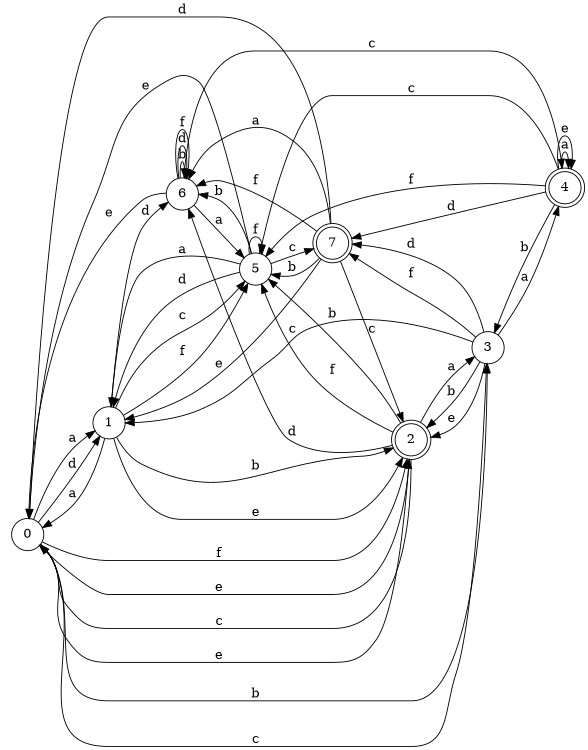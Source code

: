 digraph n7_4 {
__start0 [label="" shape="none"];

rankdir=LR;
size="8,5";

s0 [style="filled", color="black", fillcolor="white" shape="circle", label="0"];
s1 [style="filled", color="black", fillcolor="white" shape="circle", label="1"];
s2 [style="rounded,filled", color="black", fillcolor="white" shape="doublecircle", label="2"];
s3 [style="filled", color="black", fillcolor="white" shape="circle", label="3"];
s4 [style="rounded,filled", color="black", fillcolor="white" shape="doublecircle", label="4"];
s5 [style="filled", color="black", fillcolor="white" shape="circle", label="5"];
s6 [style="filled", color="black", fillcolor="white" shape="circle", label="6"];
s7 [style="rounded,filled", color="black", fillcolor="white" shape="doublecircle", label="7"];
s0 -> s1 [label="a"];
s0 -> s3 [label="b"];
s0 -> s3 [label="c"];
s0 -> s1 [label="d"];
s0 -> s2 [label="e"];
s0 -> s2 [label="f"];
s1 -> s0 [label="a"];
s1 -> s2 [label="b"];
s1 -> s5 [label="c"];
s1 -> s6 [label="d"];
s1 -> s2 [label="e"];
s1 -> s5 [label="f"];
s2 -> s3 [label="a"];
s2 -> s5 [label="b"];
s2 -> s0 [label="c"];
s2 -> s6 [label="d"];
s2 -> s0 [label="e"];
s2 -> s5 [label="f"];
s3 -> s4 [label="a"];
s3 -> s2 [label="b"];
s3 -> s1 [label="c"];
s3 -> s7 [label="d"];
s3 -> s2 [label="e"];
s3 -> s7 [label="f"];
s4 -> s4 [label="a"];
s4 -> s3 [label="b"];
s4 -> s5 [label="c"];
s4 -> s7 [label="d"];
s4 -> s4 [label="e"];
s4 -> s5 [label="f"];
s5 -> s1 [label="a"];
s5 -> s6 [label="b"];
s5 -> s7 [label="c"];
s5 -> s1 [label="d"];
s5 -> s0 [label="e"];
s5 -> s5 [label="f"];
s6 -> s5 [label="a"];
s6 -> s6 [label="b"];
s6 -> s4 [label="c"];
s6 -> s6 [label="d"];
s6 -> s0 [label="e"];
s6 -> s6 [label="f"];
s7 -> s6 [label="a"];
s7 -> s5 [label="b"];
s7 -> s2 [label="c"];
s7 -> s0 [label="d"];
s7 -> s1 [label="e"];
s7 -> s6 [label="f"];

}